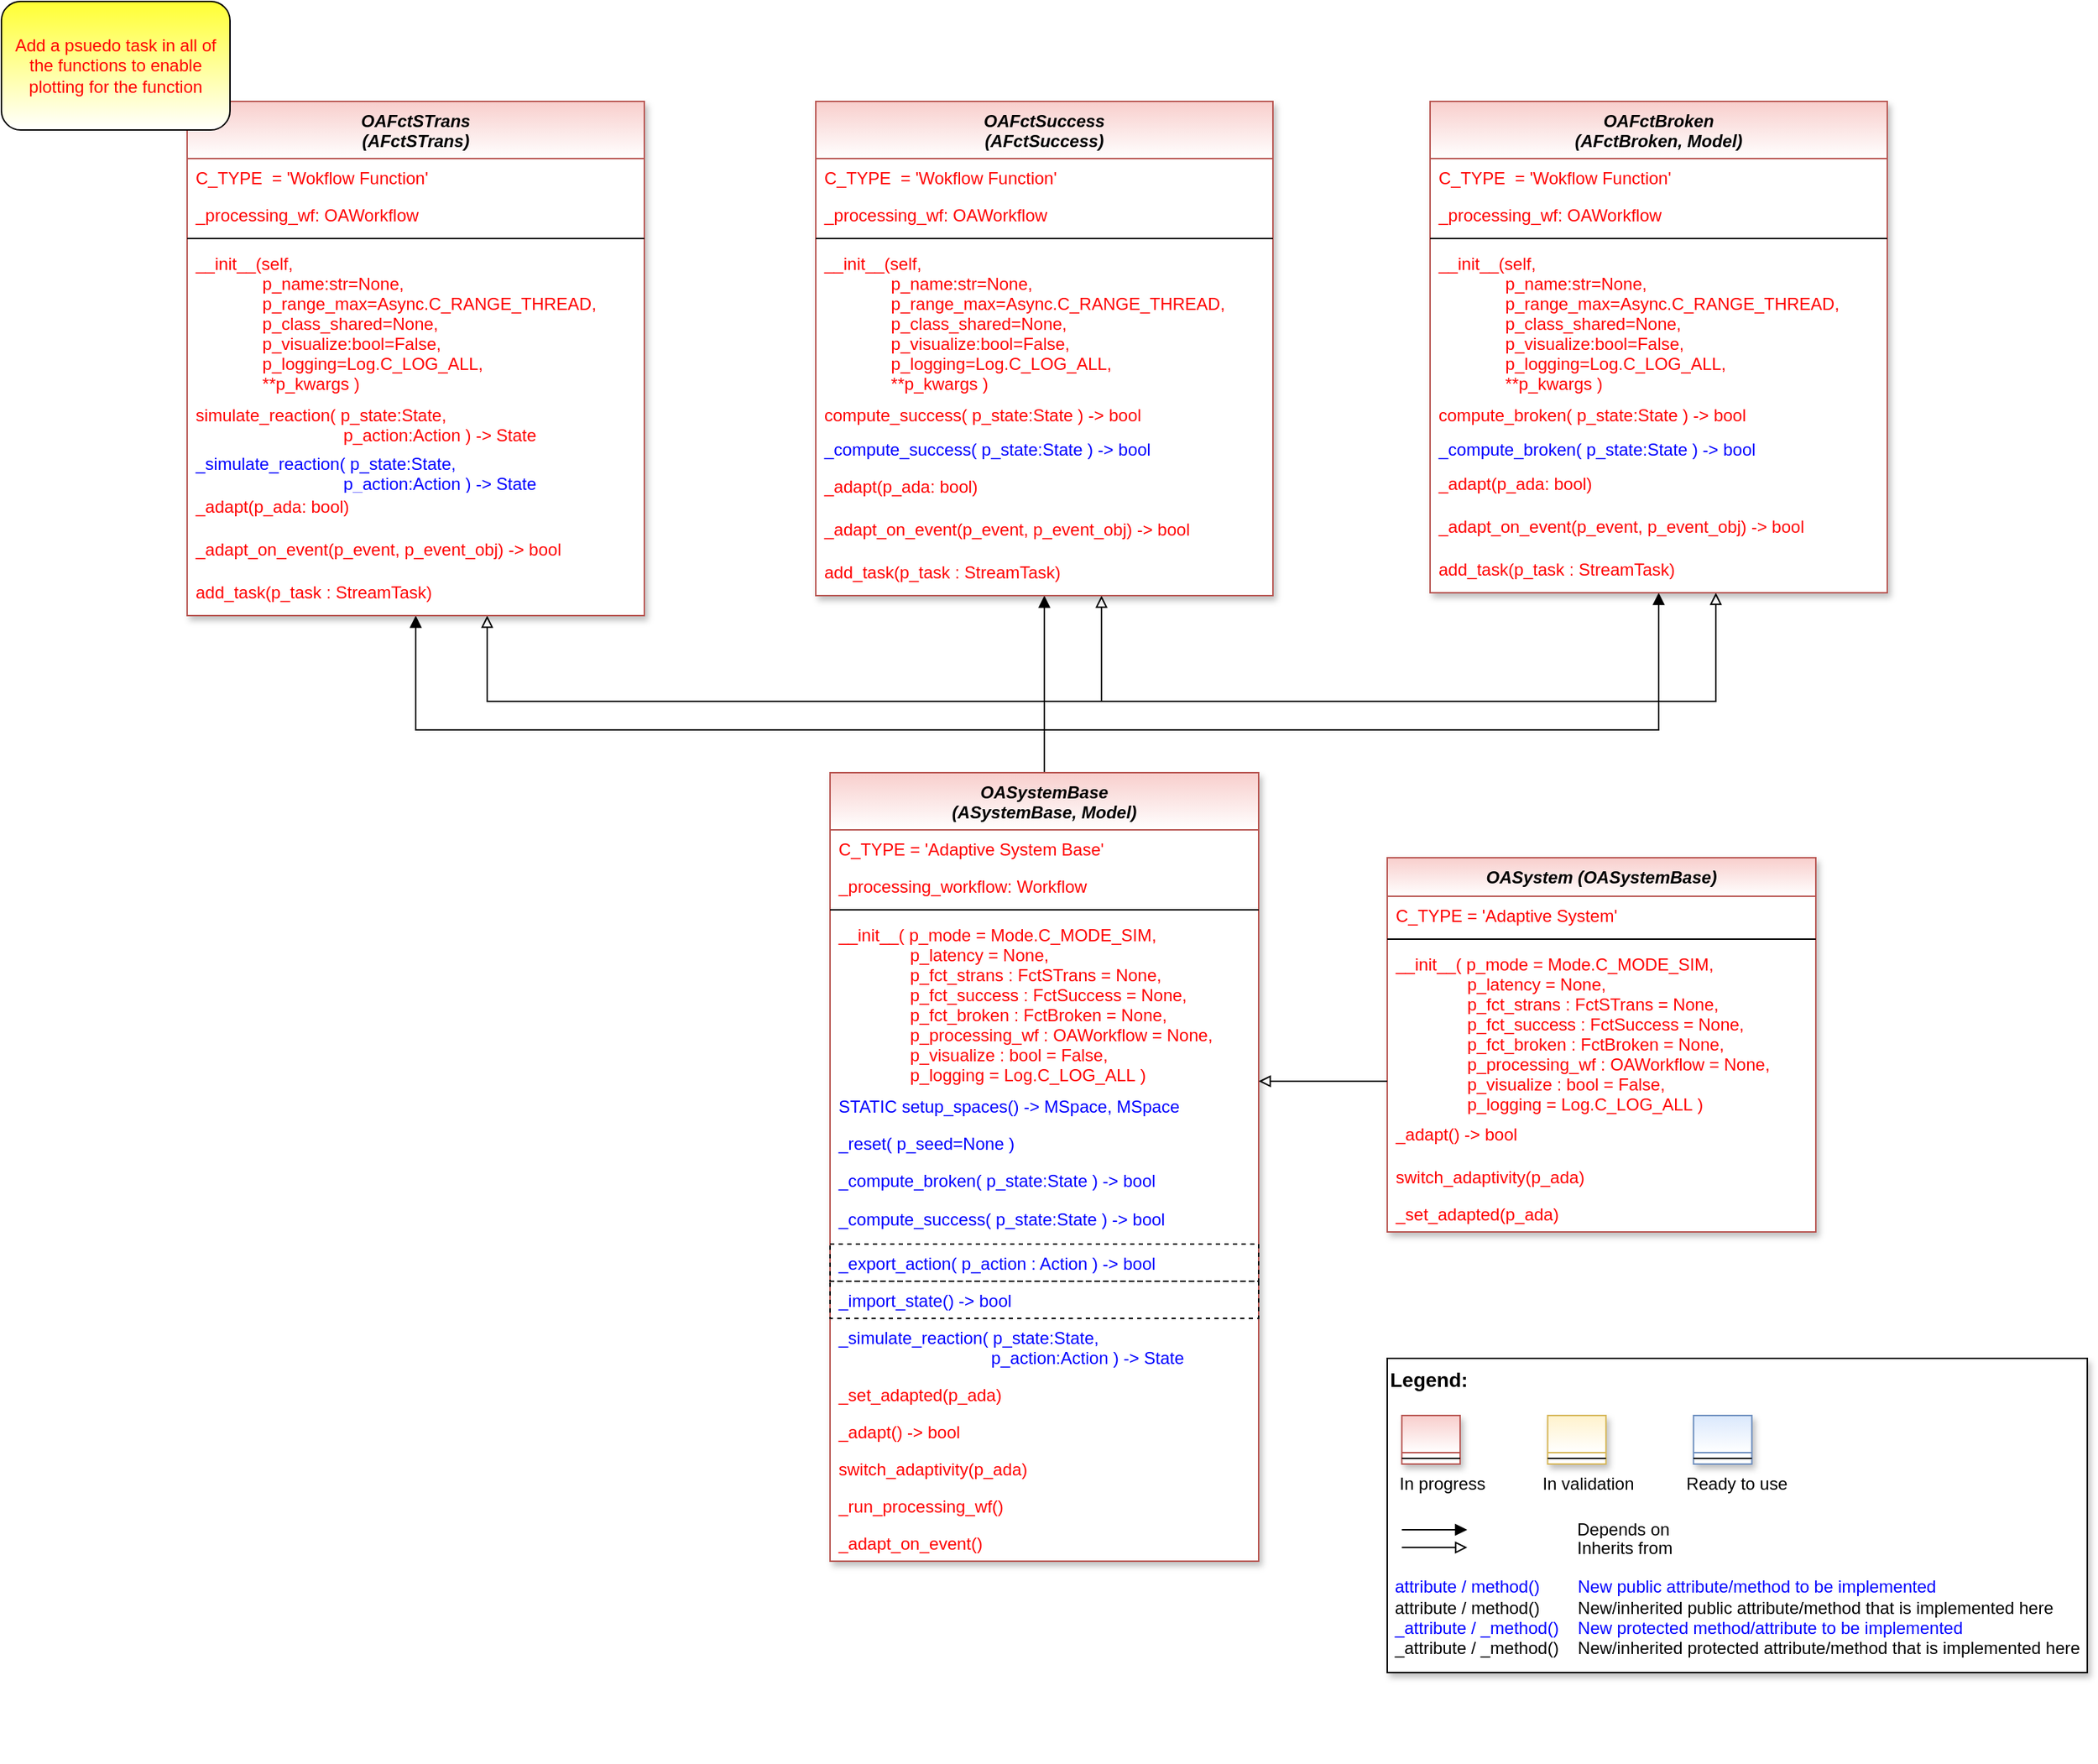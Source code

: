 <mxfile version="20.2.3" type="device"><diagram id="Zi733rjNOypD8WlfXJ94" name="Page-1"><mxGraphModel dx="716" dy="442" grid="1" gridSize="10" guides="1" tooltips="1" connect="1" arrows="1" fold="1" page="1" pageScale="1" pageWidth="3300" pageHeight="4681" math="0" shadow="0"><root><mxCell id="0"/><mxCell id="1" parent="0"/><mxCell id="3nKmEHBkhuEQzgphiRRS-62" style="edgeStyle=orthogonalEdgeStyle;rounded=0;orthogonalLoop=1;jettySize=auto;html=1;endArrow=block;endFill=1;" parent="1" source="3nKmEHBkhuEQzgphiRRS-1" target="3nKmEHBkhuEQzgphiRRS-30" edge="1"><mxGeometry relative="1" as="geometry"><Array as="points"><mxPoint x="1040" y="1160"/><mxPoint x="600" y="1160"/></Array></mxGeometry></mxCell><mxCell id="3nKmEHBkhuEQzgphiRRS-64" style="edgeStyle=orthogonalEdgeStyle;rounded=0;orthogonalLoop=1;jettySize=auto;html=1;endArrow=block;endFill=1;" parent="1" source="3nKmEHBkhuEQzgphiRRS-1" target="3nKmEHBkhuEQzgphiRRS-37" edge="1"><mxGeometry relative="1" as="geometry"/></mxCell><mxCell id="3nKmEHBkhuEQzgphiRRS-65" style="edgeStyle=orthogonalEdgeStyle;rounded=0;orthogonalLoop=1;jettySize=auto;html=1;endArrow=block;endFill=1;" parent="1" source="3nKmEHBkhuEQzgphiRRS-1" target="3nKmEHBkhuEQzgphiRRS-44" edge="1"><mxGeometry relative="1" as="geometry"><Array as="points"><mxPoint x="1040" y="1160"/><mxPoint x="1470" y="1160"/></Array></mxGeometry></mxCell><mxCell id="3nKmEHBkhuEQzgphiRRS-73" style="edgeStyle=orthogonalEdgeStyle;rounded=0;orthogonalLoop=1;jettySize=auto;html=1;fontColor=#FF0000;endArrow=block;endFill=0;" parent="1" source="3nKmEHBkhuEQzgphiRRS-1" target="3nKmEHBkhuEQzgphiRRS-30" edge="1"><mxGeometry relative="1" as="geometry"><Array as="points"><mxPoint x="1040" y="1140"/><mxPoint x="650" y="1140"/></Array></mxGeometry></mxCell><mxCell id="3nKmEHBkhuEQzgphiRRS-74" style="edgeStyle=orthogonalEdgeStyle;rounded=0;orthogonalLoop=1;jettySize=auto;html=1;fontColor=#FF0000;endArrow=block;endFill=0;exitX=0.5;exitY=0;exitDx=0;exitDy=0;" parent="1" source="3nKmEHBkhuEQzgphiRRS-1" target="3nKmEHBkhuEQzgphiRRS-37" edge="1"><mxGeometry relative="1" as="geometry"><Array as="points"><mxPoint x="1040" y="1140"/><mxPoint x="1080" y="1140"/></Array></mxGeometry></mxCell><mxCell id="3nKmEHBkhuEQzgphiRRS-75" style="edgeStyle=orthogonalEdgeStyle;rounded=0;orthogonalLoop=1;jettySize=auto;html=1;fontColor=#FF0000;endArrow=block;endFill=0;" parent="1" source="3nKmEHBkhuEQzgphiRRS-1" target="3nKmEHBkhuEQzgphiRRS-44" edge="1"><mxGeometry relative="1" as="geometry"><Array as="points"><mxPoint x="1040" y="1140"/><mxPoint x="1510" y="1140"/></Array></mxGeometry></mxCell><mxCell id="3nKmEHBkhuEQzgphiRRS-1" value="OASystemBase&#10;(ASystemBase, Model)" style="swimlane;fontStyle=3;align=center;verticalAlign=top;childLayout=stackLayout;horizontal=1;startSize=40;horizontalStack=0;resizeParent=1;resizeLast=0;collapsible=1;marginBottom=0;rounded=0;shadow=1;strokeWidth=1;fillColor=#f8cecc;strokeColor=#b85450;swimlaneFillColor=#ffffff;gradientColor=#FFFFFF;" parent="1" vertex="1"><mxGeometry x="890" y="1190" width="300" height="552" as="geometry"><mxRectangle x="230" y="140" width="160" height="26" as="alternateBounds"/></mxGeometry></mxCell><mxCell id="3nKmEHBkhuEQzgphiRRS-2" value="C_TYPE = 'Adaptive System Base'" style="text;align=left;verticalAlign=top;spacingLeft=4;spacingRight=4;overflow=hidden;rotatable=0;points=[[0,0.5],[1,0.5]];portConstraint=eastwest;fontColor=#FF0000;" parent="3nKmEHBkhuEQzgphiRRS-1" vertex="1"><mxGeometry y="40" width="300" height="26" as="geometry"/></mxCell><mxCell id="3nKmEHBkhuEQzgphiRRS-27" value="_processing_workflow: Workflow" style="text;align=left;verticalAlign=top;spacingLeft=4;spacingRight=4;overflow=hidden;rotatable=0;points=[[0,0.5],[1,0.5]];portConstraint=eastwest;fontColor=#FF0000;" parent="3nKmEHBkhuEQzgphiRRS-1" vertex="1"><mxGeometry y="66" width="300" height="26" as="geometry"/></mxCell><mxCell id="3nKmEHBkhuEQzgphiRRS-3" value="" style="line;html=1;strokeWidth=1;align=left;verticalAlign=middle;spacingTop=-1;spacingLeft=3;spacingRight=3;rotatable=0;labelPosition=right;points=[];portConstraint=eastwest;" parent="3nKmEHBkhuEQzgphiRRS-1" vertex="1"><mxGeometry y="92" width="300" height="8" as="geometry"/></mxCell><mxCell id="3nKmEHBkhuEQzgphiRRS-4" value="__init__( p_mode = Mode.C_MODE_SIM,&#10;               p_latency = None, &#10;               p_fct_strans : FctSTrans = None,&#10;               p_fct_success : FctSuccess = None,&#10;               p_fct_broken : FctBroken = None,&#10;               p_processing_wf : OAWorkflow = None,&#10;               p_visualize : bool = False,&#10;               p_logging = Log.C_LOG_ALL )" style="text;align=left;verticalAlign=top;spacingLeft=4;spacingRight=4;overflow=hidden;rotatable=0;points=[[0,0.5],[1,0.5]];portConstraint=eastwest;fontColor=#FF0000;" parent="3nKmEHBkhuEQzgphiRRS-1" vertex="1"><mxGeometry y="100" width="300" height="120" as="geometry"/></mxCell><mxCell id="3nKmEHBkhuEQzgphiRRS-5" value="STATIC setup_spaces() -&gt; MSpace, MSpace" style="text;align=left;verticalAlign=top;spacingLeft=4;spacingRight=4;overflow=hidden;rotatable=0;points=[[0,0.5],[1,0.5]];portConstraint=eastwest;fontColor=#0000FF;" parent="3nKmEHBkhuEQzgphiRRS-1" vertex="1"><mxGeometry y="220" width="300" height="26" as="geometry"/></mxCell><mxCell id="3nKmEHBkhuEQzgphiRRS-6" value="_reset( p_seed=None )" style="text;align=left;verticalAlign=top;spacingLeft=4;spacingRight=4;overflow=hidden;rotatable=0;points=[[0,0.5],[1,0.5]];portConstraint=eastwest;fontColor=#0000FF;" parent="3nKmEHBkhuEQzgphiRRS-1" vertex="1"><mxGeometry y="246" width="300" height="26" as="geometry"/></mxCell><mxCell id="3nKmEHBkhuEQzgphiRRS-7" value="_compute_broken( p_state:State ) -&gt; bool" style="text;align=left;verticalAlign=top;spacingLeft=4;spacingRight=4;overflow=hidden;rotatable=0;points=[[0,0.5],[1,0.5]];portConstraint=eastwest;fontColor=#0000FF;" parent="3nKmEHBkhuEQzgphiRRS-1" vertex="1"><mxGeometry y="272" width="300" height="27" as="geometry"/></mxCell><mxCell id="3nKmEHBkhuEQzgphiRRS-8" value="_compute_success( p_state:State ) -&gt; bool" style="text;align=left;verticalAlign=top;spacingLeft=4;spacingRight=4;overflow=hidden;rotatable=0;points=[[0,0.5],[1,0.5]];portConstraint=eastwest;fontColor=#0000FF;" parent="3nKmEHBkhuEQzgphiRRS-1" vertex="1"><mxGeometry y="299" width="300" height="31" as="geometry"/></mxCell><mxCell id="3nKmEHBkhuEQzgphiRRS-9" value="_export_action( p_action : Action ) -&gt; bool" style="text;align=left;verticalAlign=top;spacingLeft=4;spacingRight=4;overflow=hidden;rotatable=0;points=[[0,0.5],[1,0.5]];portConstraint=eastwest;fontColor=#0000FF;strokeColor=default;dashed=1;" parent="3nKmEHBkhuEQzgphiRRS-1" vertex="1"><mxGeometry y="330" width="300" height="26" as="geometry"/></mxCell><mxCell id="3nKmEHBkhuEQzgphiRRS-10" value="_import_state() -&gt; bool" style="text;align=left;verticalAlign=top;spacingLeft=4;spacingRight=4;overflow=hidden;rotatable=0;points=[[0,0.5],[1,0.5]];portConstraint=eastwest;fontColor=#0000FF;strokeColor=default;dashed=1;" parent="3nKmEHBkhuEQzgphiRRS-1" vertex="1"><mxGeometry y="356" width="300" height="26" as="geometry"/></mxCell><mxCell id="3nKmEHBkhuEQzgphiRRS-11" value="_simulate_reaction( p_state:State, &#10;                                p_action:Action ) -&gt; State" style="text;align=left;verticalAlign=top;spacingLeft=4;spacingRight=4;overflow=hidden;rotatable=0;points=[[0,0.5],[1,0.5]];portConstraint=eastwest;fontColor=#0000FF;" parent="3nKmEHBkhuEQzgphiRRS-1" vertex="1"><mxGeometry y="382" width="300" height="40" as="geometry"/></mxCell><mxCell id="3nKmEHBkhuEQzgphiRRS-12" value="_set_adapted(p_ada)" style="text;align=left;verticalAlign=top;spacingLeft=4;spacingRight=4;overflow=hidden;rotatable=0;points=[[0,0.5],[1,0.5]];portConstraint=eastwest;fontColor=#FF0000;" parent="3nKmEHBkhuEQzgphiRRS-1" vertex="1"><mxGeometry y="422" width="300" height="26" as="geometry"/></mxCell><mxCell id="3nKmEHBkhuEQzgphiRRS-13" value="_adapt() -&gt; bool" style="text;align=left;verticalAlign=top;spacingLeft=4;spacingRight=4;overflow=hidden;rotatable=0;points=[[0,0.5],[1,0.5]];portConstraint=eastwest;fontColor=#FF0000;" parent="3nKmEHBkhuEQzgphiRRS-1" vertex="1"><mxGeometry y="448" width="300" height="26" as="geometry"/></mxCell><mxCell id="3nKmEHBkhuEQzgphiRRS-14" value="switch_adaptivity(p_ada)" style="text;align=left;verticalAlign=top;spacingLeft=4;spacingRight=4;overflow=hidden;rotatable=0;points=[[0,0.5],[1,0.5]];portConstraint=eastwest;fontColor=#FF0000;" parent="3nKmEHBkhuEQzgphiRRS-1" vertex="1"><mxGeometry y="474" width="300" height="26" as="geometry"/></mxCell><mxCell id="3nKmEHBkhuEQzgphiRRS-28" value="_run_processing_wf()" style="text;align=left;verticalAlign=top;spacingLeft=4;spacingRight=4;overflow=hidden;rotatable=0;points=[[0,0.5],[1,0.5]];portConstraint=eastwest;fontColor=#FF0000;" parent="3nKmEHBkhuEQzgphiRRS-1" vertex="1"><mxGeometry y="500" width="300" height="26" as="geometry"/></mxCell><mxCell id="3nKmEHBkhuEQzgphiRRS-29" value="_adapt_on_event()" style="text;align=left;verticalAlign=top;spacingLeft=4;spacingRight=4;overflow=hidden;rotatable=0;points=[[0,0.5],[1,0.5]];portConstraint=eastwest;fontColor=#FF0000;" parent="3nKmEHBkhuEQzgphiRRS-1" vertex="1"><mxGeometry y="526" width="300" height="26" as="geometry"/></mxCell><mxCell id="3nKmEHBkhuEQzgphiRRS-15" value="OASystem (OASystemBase)" style="swimlane;fontStyle=3;align=center;verticalAlign=top;childLayout=stackLayout;horizontal=1;startSize=27;horizontalStack=0;resizeParent=1;resizeLast=0;collapsible=1;marginBottom=0;rounded=0;shadow=1;strokeWidth=1;fillColor=#f8cecc;strokeColor=#b85450;swimlaneFillColor=#ffffff;gradientColor=#FFFFFF;" parent="1" vertex="1"><mxGeometry x="1280" y="1249.5" width="300" height="262" as="geometry"><mxRectangle x="230" y="140" width="160" height="26" as="alternateBounds"/></mxGeometry></mxCell><mxCell id="3nKmEHBkhuEQzgphiRRS-16" value="C_TYPE = 'Adaptive System'" style="text;align=left;verticalAlign=top;spacingLeft=4;spacingRight=4;overflow=hidden;rotatable=0;points=[[0,0.5],[1,0.5]];portConstraint=eastwest;fontColor=#FF0000;" parent="3nKmEHBkhuEQzgphiRRS-15" vertex="1"><mxGeometry y="27" width="300" height="26" as="geometry"/></mxCell><mxCell id="3nKmEHBkhuEQzgphiRRS-20" value="" style="line;html=1;strokeWidth=1;align=left;verticalAlign=middle;spacingTop=-1;spacingLeft=3;spacingRight=3;rotatable=0;labelPosition=right;points=[];portConstraint=eastwest;" parent="3nKmEHBkhuEQzgphiRRS-15" vertex="1"><mxGeometry y="53" width="300" height="8" as="geometry"/></mxCell><mxCell id="3nKmEHBkhuEQzgphiRRS-21" value="__init__( p_mode = Mode.C_MODE_SIM,&#10;               p_latency = None, &#10;               p_fct_strans : FctSTrans = None,&#10;               p_fct_success : FctSuccess = None,&#10;               p_fct_broken : FctBroken = None,&#10;               p_processing_wf : OAWorkflow = None,&#10;               p_visualize : bool = False,&#10;               p_logging = Log.C_LOG_ALL )" style="text;align=left;verticalAlign=top;spacingLeft=4;spacingRight=4;overflow=hidden;rotatable=0;points=[[0,0.5],[1,0.5]];portConstraint=eastwest;fontColor=#FF0000;" parent="3nKmEHBkhuEQzgphiRRS-15" vertex="1"><mxGeometry y="61" width="300" height="119" as="geometry"/></mxCell><mxCell id="3nKmEHBkhuEQzgphiRRS-22" value="_adapt() -&gt; bool" style="text;align=left;verticalAlign=top;spacingLeft=4;spacingRight=4;overflow=hidden;rotatable=0;points=[[0,0.5],[1,0.5]];portConstraint=eastwest;fontColor=#FF0000;" parent="3nKmEHBkhuEQzgphiRRS-15" vertex="1"><mxGeometry y="180" width="300" height="30" as="geometry"/></mxCell><mxCell id="3nKmEHBkhuEQzgphiRRS-23" value="switch_adaptivity(p_ada)" style="text;align=left;verticalAlign=top;spacingLeft=4;spacingRight=4;overflow=hidden;rotatable=0;points=[[0,0.5],[1,0.5]];portConstraint=eastwest;fontColor=#FF0000;" parent="3nKmEHBkhuEQzgphiRRS-15" vertex="1"><mxGeometry y="210" width="300" height="26" as="geometry"/></mxCell><mxCell id="3nKmEHBkhuEQzgphiRRS-24" value="_set_adapted(p_ada)" style="text;align=left;verticalAlign=top;spacingLeft=4;spacingRight=4;overflow=hidden;rotatable=0;points=[[0,0.5],[1,0.5]];portConstraint=eastwest;fontColor=#FF0000;" parent="3nKmEHBkhuEQzgphiRRS-15" vertex="1"><mxGeometry y="236" width="300" height="26" as="geometry"/></mxCell><mxCell id="3nKmEHBkhuEQzgphiRRS-25" style="edgeStyle=orthogonalEdgeStyle;rounded=0;orthogonalLoop=1;jettySize=auto;html=1;fontColor=default;endArrow=block;endFill=0;" parent="1" source="3nKmEHBkhuEQzgphiRRS-21" target="3nKmEHBkhuEQzgphiRRS-1" edge="1"><mxGeometry relative="1" as="geometry"><Array as="points"><mxPoint x="1220" y="1406"/><mxPoint x="1220" y="1406"/></Array></mxGeometry></mxCell><mxCell id="3nKmEHBkhuEQzgphiRRS-30" value="OAFctSTrans&#10;(AFctSTrans)" style="swimlane;fontStyle=3;align=center;verticalAlign=top;childLayout=stackLayout;horizontal=1;startSize=40;horizontalStack=0;resizeParent=1;resizeLast=0;collapsible=1;marginBottom=0;rounded=0;shadow=1;strokeWidth=1;fillColor=#f8cecc;strokeColor=#b85450;swimlaneFillColor=#ffffff;gradientColor=#FFFFFF;" parent="1" vertex="1"><mxGeometry x="440" y="720" width="320" height="360" as="geometry"><mxRectangle x="230" y="140" width="160" height="26" as="alternateBounds"/></mxGeometry></mxCell><mxCell id="3nKmEHBkhuEQzgphiRRS-31" value="C_TYPE  = 'Wokflow Function'" style="text;align=left;verticalAlign=top;spacingLeft=4;spacingRight=4;overflow=hidden;rotatable=0;points=[[0,0.5],[1,0.5]];portConstraint=eastwest;fontColor=#FF0000;" parent="3nKmEHBkhuEQzgphiRRS-30" vertex="1"><mxGeometry y="40" width="320" height="26" as="geometry"/></mxCell><mxCell id="3nKmEHBkhuEQzgphiRRS-32" value="_processing_wf: OAWorkflow" style="text;align=left;verticalAlign=top;spacingLeft=4;spacingRight=4;overflow=hidden;rotatable=0;points=[[0,0.5],[1,0.5]];portConstraint=eastwest;fontColor=#FF0000;" parent="3nKmEHBkhuEQzgphiRRS-30" vertex="1"><mxGeometry y="66" width="320" height="26" as="geometry"/></mxCell><mxCell id="3nKmEHBkhuEQzgphiRRS-33" value="" style="line;html=1;strokeWidth=1;align=left;verticalAlign=middle;spacingTop=-1;spacingLeft=3;spacingRight=3;rotatable=0;labelPosition=right;points=[];portConstraint=eastwest;" parent="3nKmEHBkhuEQzgphiRRS-30" vertex="1"><mxGeometry y="92" width="320" height="8" as="geometry"/></mxCell><mxCell id="3nKmEHBkhuEQzgphiRRS-34" value="__init__(self, &#10;                            p_name:str=None,&#10;                            p_range_max=Async.C_RANGE_THREAD, &#10;                            p_class_shared=None, &#10;                            p_visualize:bool=False,&#10;                            p_logging=Log.C_LOG_ALL, &#10;                            **p_kwargs )" style="text;align=left;verticalAlign=top;spacingLeft=4;spacingRight=4;overflow=hidden;rotatable=0;points=[[0,0.5],[1,0.5]];portConstraint=eastwest;fontColor=#FF0000;" parent="3nKmEHBkhuEQzgphiRRS-30" vertex="1"><mxGeometry y="100" width="320" height="106" as="geometry"/></mxCell><mxCell id="3nKmEHBkhuEQzgphiRRS-35" value="simulate_reaction( p_state:State,&#10;                               p_action:Action ) -&gt; State" style="text;align=left;verticalAlign=top;spacingLeft=4;spacingRight=4;overflow=hidden;rotatable=0;points=[[0,0.5],[1,0.5]];portConstraint=eastwest;fontColor=#FF0000;" parent="3nKmEHBkhuEQzgphiRRS-30" vertex="1"><mxGeometry y="206" width="320" height="34" as="geometry"/></mxCell><mxCell id="3nKmEHBkhuEQzgphiRRS-36" value="_simulate_reaction( p_state:State,&#10;                               p_action:Action ) -&gt; State" style="text;align=left;verticalAlign=top;spacingLeft=4;spacingRight=4;overflow=hidden;rotatable=0;points=[[0,0.5],[1,0.5]];portConstraint=eastwest;fontColor=#0000FF;" parent="3nKmEHBkhuEQzgphiRRS-30" vertex="1"><mxGeometry y="240" width="320" height="30" as="geometry"/></mxCell><mxCell id="3nKmEHBkhuEQzgphiRRS-66" value="_adapt(p_ada: bool)" style="text;align=left;verticalAlign=top;spacingLeft=4;spacingRight=4;overflow=hidden;rotatable=0;points=[[0,0.5],[1,0.5]];portConstraint=eastwest;fontColor=#FF0000;" parent="3nKmEHBkhuEQzgphiRRS-30" vertex="1"><mxGeometry y="270" width="320" height="30" as="geometry"/></mxCell><mxCell id="3nKmEHBkhuEQzgphiRRS-67" value="_adapt_on_event(p_event, p_event_obj) -&gt; bool" style="text;align=left;verticalAlign=top;spacingLeft=4;spacingRight=4;overflow=hidden;rotatable=0;points=[[0,0.5],[1,0.5]];portConstraint=eastwest;fontColor=#FF0000;" parent="3nKmEHBkhuEQzgphiRRS-30" vertex="1"><mxGeometry y="300" width="320" height="30" as="geometry"/></mxCell><mxCell id="3nKmEHBkhuEQzgphiRRS-77" value="add_task(p_task : StreamTask)" style="text;align=left;verticalAlign=top;spacingLeft=4;spacingRight=4;overflow=hidden;rotatable=0;points=[[0,0.5],[1,0.5]];portConstraint=eastwest;fontColor=#FF0000;" parent="3nKmEHBkhuEQzgphiRRS-30" vertex="1"><mxGeometry y="330" width="320" height="30" as="geometry"/></mxCell><mxCell id="3nKmEHBkhuEQzgphiRRS-37" value="OAFctSuccess&#10;(AFctSuccess)" style="swimlane;fontStyle=3;align=center;verticalAlign=top;childLayout=stackLayout;horizontal=1;startSize=40;horizontalStack=0;resizeParent=1;resizeLast=0;collapsible=1;marginBottom=0;rounded=0;shadow=1;strokeWidth=1;fillColor=#f8cecc;strokeColor=#b85450;swimlaneFillColor=#ffffff;gradientColor=#FFFFFF;" parent="1" vertex="1"><mxGeometry x="880" y="720" width="320" height="346" as="geometry"><mxRectangle x="230" y="140" width="160" height="26" as="alternateBounds"/></mxGeometry></mxCell><mxCell id="3nKmEHBkhuEQzgphiRRS-38" value="C_TYPE  = 'Wokflow Function'" style="text;align=left;verticalAlign=top;spacingLeft=4;spacingRight=4;overflow=hidden;rotatable=0;points=[[0,0.5],[1,0.5]];portConstraint=eastwest;fontColor=#FF0000;" parent="3nKmEHBkhuEQzgphiRRS-37" vertex="1"><mxGeometry y="40" width="320" height="26" as="geometry"/></mxCell><mxCell id="3nKmEHBkhuEQzgphiRRS-39" value="_processing_wf: OAWorkflow" style="text;align=left;verticalAlign=top;spacingLeft=4;spacingRight=4;overflow=hidden;rotatable=0;points=[[0,0.5],[1,0.5]];portConstraint=eastwest;fontColor=#FF0000;" parent="3nKmEHBkhuEQzgphiRRS-37" vertex="1"><mxGeometry y="66" width="320" height="26" as="geometry"/></mxCell><mxCell id="3nKmEHBkhuEQzgphiRRS-40" value="" style="line;html=1;strokeWidth=1;align=left;verticalAlign=middle;spacingTop=-1;spacingLeft=3;spacingRight=3;rotatable=0;labelPosition=right;points=[];portConstraint=eastwest;" parent="3nKmEHBkhuEQzgphiRRS-37" vertex="1"><mxGeometry y="92" width="320" height="8" as="geometry"/></mxCell><mxCell id="3nKmEHBkhuEQzgphiRRS-41" value="__init__(self, &#10;                            p_name:str=None,&#10;                            p_range_max=Async.C_RANGE_THREAD, &#10;                            p_class_shared=None, &#10;                            p_visualize:bool=False,&#10;                            p_logging=Log.C_LOG_ALL, &#10;                            **p_kwargs )" style="text;align=left;verticalAlign=top;spacingLeft=4;spacingRight=4;overflow=hidden;rotatable=0;points=[[0,0.5],[1,0.5]];portConstraint=eastwest;fontColor=#FF0000;" parent="3nKmEHBkhuEQzgphiRRS-37" vertex="1"><mxGeometry y="100" width="320" height="106" as="geometry"/></mxCell><mxCell id="3nKmEHBkhuEQzgphiRRS-42" value="compute_success( p_state:State ) -&gt; bool" style="text;align=left;verticalAlign=top;spacingLeft=4;spacingRight=4;overflow=hidden;rotatable=0;points=[[0,0.5],[1,0.5]];portConstraint=eastwest;fontColor=#FF0000;" parent="3nKmEHBkhuEQzgphiRRS-37" vertex="1"><mxGeometry y="206" width="320" height="24" as="geometry"/></mxCell><mxCell id="3nKmEHBkhuEQzgphiRRS-43" value="_compute_success( p_state:State ) -&gt; bool" style="text;align=left;verticalAlign=top;spacingLeft=4;spacingRight=4;overflow=hidden;rotatable=0;points=[[0,0.5],[1,0.5]];portConstraint=eastwest;fontColor=#0000FF;" parent="3nKmEHBkhuEQzgphiRRS-37" vertex="1"><mxGeometry y="230" width="320" height="26" as="geometry"/></mxCell><mxCell id="3nKmEHBkhuEQzgphiRRS-68" value="_adapt(p_ada: bool)" style="text;align=left;verticalAlign=top;spacingLeft=4;spacingRight=4;overflow=hidden;rotatable=0;points=[[0,0.5],[1,0.5]];portConstraint=eastwest;fontColor=#FF0000;" parent="3nKmEHBkhuEQzgphiRRS-37" vertex="1"><mxGeometry y="256" width="320" height="30" as="geometry"/></mxCell><mxCell id="3nKmEHBkhuEQzgphiRRS-69" value="_adapt_on_event(p_event, p_event_obj) -&gt; bool" style="text;align=left;verticalAlign=top;spacingLeft=4;spacingRight=4;overflow=hidden;rotatable=0;points=[[0,0.5],[1,0.5]];portConstraint=eastwest;fontColor=#FF0000;" parent="3nKmEHBkhuEQzgphiRRS-37" vertex="1"><mxGeometry y="286" width="320" height="30" as="geometry"/></mxCell><mxCell id="3nKmEHBkhuEQzgphiRRS-78" value="add_task(p_task : StreamTask)" style="text;align=left;verticalAlign=top;spacingLeft=4;spacingRight=4;overflow=hidden;rotatable=0;points=[[0,0.5],[1,0.5]];portConstraint=eastwest;fontColor=#FF0000;" parent="3nKmEHBkhuEQzgphiRRS-37" vertex="1"><mxGeometry y="316" width="320" height="30" as="geometry"/></mxCell><mxCell id="3nKmEHBkhuEQzgphiRRS-44" value="OAFctBroken&#10;(AFctBroken, Model)" style="swimlane;fontStyle=3;align=center;verticalAlign=top;childLayout=stackLayout;horizontal=1;startSize=40;horizontalStack=0;resizeParent=1;resizeLast=0;collapsible=1;marginBottom=0;rounded=0;shadow=1;strokeWidth=1;fillColor=#f8cecc;strokeColor=#b85450;swimlaneFillColor=#ffffff;gradientColor=#FFFFFF;" parent="1" vertex="1"><mxGeometry x="1310" y="720" width="320" height="344" as="geometry"><mxRectangle x="230" y="140" width="160" height="26" as="alternateBounds"/></mxGeometry></mxCell><mxCell id="3nKmEHBkhuEQzgphiRRS-45" value="C_TYPE  = 'Wokflow Function'" style="text;align=left;verticalAlign=top;spacingLeft=4;spacingRight=4;overflow=hidden;rotatable=0;points=[[0,0.5],[1,0.5]];portConstraint=eastwest;fontColor=#FF0000;" parent="3nKmEHBkhuEQzgphiRRS-44" vertex="1"><mxGeometry y="40" width="320" height="26" as="geometry"/></mxCell><mxCell id="3nKmEHBkhuEQzgphiRRS-46" value="_processing_wf: OAWorkflow" style="text;align=left;verticalAlign=top;spacingLeft=4;spacingRight=4;overflow=hidden;rotatable=0;points=[[0,0.5],[1,0.5]];portConstraint=eastwest;fontColor=#FF0000;" parent="3nKmEHBkhuEQzgphiRRS-44" vertex="1"><mxGeometry y="66" width="320" height="26" as="geometry"/></mxCell><mxCell id="3nKmEHBkhuEQzgphiRRS-47" value="" style="line;html=1;strokeWidth=1;align=left;verticalAlign=middle;spacingTop=-1;spacingLeft=3;spacingRight=3;rotatable=0;labelPosition=right;points=[];portConstraint=eastwest;" parent="3nKmEHBkhuEQzgphiRRS-44" vertex="1"><mxGeometry y="92" width="320" height="8" as="geometry"/></mxCell><mxCell id="3nKmEHBkhuEQzgphiRRS-48" value="__init__(self, &#10;              p_name:str=None,&#10;              p_range_max=Async.C_RANGE_THREAD,&#10;              p_class_shared=None,&#10;              p_visualize:bool=False,&#10;              p_logging=Log.C_LOG_ALL,&#10;              **p_kwargs )" style="text;align=left;verticalAlign=top;spacingLeft=4;spacingRight=4;overflow=hidden;rotatable=0;points=[[0,0.5],[1,0.5]];portConstraint=eastwest;fontColor=#FF0000;" parent="3nKmEHBkhuEQzgphiRRS-44" vertex="1"><mxGeometry y="100" width="320" height="106" as="geometry"/></mxCell><mxCell id="3nKmEHBkhuEQzgphiRRS-49" value="compute_broken( p_state:State ) -&gt; bool" style="text;align=left;verticalAlign=top;spacingLeft=4;spacingRight=4;overflow=hidden;rotatable=0;points=[[0,0.5],[1,0.5]];portConstraint=eastwest;fontColor=#FF0000;" parent="3nKmEHBkhuEQzgphiRRS-44" vertex="1"><mxGeometry y="206" width="320" height="24" as="geometry"/></mxCell><mxCell id="3nKmEHBkhuEQzgphiRRS-50" value="_compute_broken( p_state:State ) -&gt; bool" style="text;align=left;verticalAlign=top;spacingLeft=4;spacingRight=4;overflow=hidden;rotatable=0;points=[[0,0.5],[1,0.5]];portConstraint=eastwest;fontColor=#0000FF;" parent="3nKmEHBkhuEQzgphiRRS-44" vertex="1"><mxGeometry y="230" width="320" height="24" as="geometry"/></mxCell><mxCell id="3nKmEHBkhuEQzgphiRRS-71" value="_adapt(p_ada: bool)" style="text;align=left;verticalAlign=top;spacingLeft=4;spacingRight=4;overflow=hidden;rotatable=0;points=[[0,0.5],[1,0.5]];portConstraint=eastwest;fontColor=#FF0000;" parent="3nKmEHBkhuEQzgphiRRS-44" vertex="1"><mxGeometry y="254" width="320" height="30" as="geometry"/></mxCell><mxCell id="3nKmEHBkhuEQzgphiRRS-76" value="_adapt_on_event(p_event, p_event_obj) -&gt; bool" style="text;align=left;verticalAlign=top;spacingLeft=4;spacingRight=4;overflow=hidden;rotatable=0;points=[[0,0.5],[1,0.5]];portConstraint=eastwest;fontColor=#FF0000;" parent="3nKmEHBkhuEQzgphiRRS-44" vertex="1"><mxGeometry y="284" width="320" height="30" as="geometry"/></mxCell><mxCell id="3nKmEHBkhuEQzgphiRRS-79" value="add_task(p_task : StreamTask)" style="text;align=left;verticalAlign=top;spacingLeft=4;spacingRight=4;overflow=hidden;rotatable=0;points=[[0,0.5],[1,0.5]];portConstraint=eastwest;fontColor=#FF0000;" parent="3nKmEHBkhuEQzgphiRRS-44" vertex="1"><mxGeometry y="314" width="320" height="30" as="geometry"/></mxCell><mxCell id="3nKmEHBkhuEQzgphiRRS-52" value="" style="group" parent="1" vertex="1" connectable="0"><mxGeometry x="1280" y="1600" width="490" height="220" as="geometry"/></mxCell><mxCell id="3nKmEHBkhuEQzgphiRRS-53" value="&lt;font color=&quot;#000000&quot; size=&quot;1&quot;&gt;&lt;b style=&quot;font-size: 14px&quot;&gt;Legend:&lt;br&gt;&lt;/b&gt;&lt;/font&gt;&lt;br&gt;&lt;br&gt;&lt;br&gt;&lt;font color=&quot;#0000ff&quot; style=&quot;font-size: 6px&quot;&gt;&lt;br&gt;&lt;/font&gt;&lt;span style=&quot;color: rgb(0 , 0 , 0)&quot;&gt;&lt;font style=&quot;font-size: 4px&quot;&gt;&amp;nbsp; &amp;nbsp;&lt;/font&gt;&amp;nbsp;In progress&amp;nbsp; &amp;nbsp; &amp;nbsp; &amp;nbsp; &amp;nbsp; &amp;nbsp; In validation&amp;nbsp; &amp;nbsp; &amp;nbsp; &amp;nbsp; &amp;nbsp; &amp;nbsp;Ready to use&lt;/span&gt;&lt;font color=&quot;#000000&quot;&gt;&amp;nbsp;&lt;br&gt;&lt;/font&gt;&lt;font color=&quot;#0000ff&quot;&gt;&lt;br&gt;&lt;br&gt;&lt;br&gt;&lt;br&gt;&amp;nbsp;attribute / method()&amp;nbsp; &amp;nbsp; &amp;nbsp; &amp;nbsp; New public attribute/method to be implemented&lt;/font&gt;&lt;br&gt;&lt;font color=&quot;#000000&quot;&gt;&amp;nbsp;&lt;/font&gt;&lt;font color=&quot;#000000&quot;&gt;attribute / method()&lt;span&gt;&#9;&lt;/span&gt;&amp;nbsp; &amp;nbsp; &amp;nbsp; &amp;nbsp;New/inherited public attribute/method that is implemented here&lt;br&gt;&lt;/font&gt;&lt;font color=&quot;#0000ff&quot;&gt;&amp;nbsp;_attribute /&amp;nbsp;&lt;/font&gt;&lt;font color=&quot;#0000ff&quot;&gt;_method()&amp;nbsp; &amp;nbsp; New protected method/attribute to be implemented&lt;/font&gt;&lt;br&gt;&lt;font color=&quot;#000000&quot;&gt;&amp;nbsp;_attribute / _method()&amp;nbsp; &amp;nbsp; New/inherited protected attribute/method that is implemented here&lt;br&gt;&lt;/font&gt;&lt;font color=&quot;#000000&quot;&gt;&lt;br&gt;&lt;br&gt;&lt;br&gt;&lt;br&gt;&lt;br&gt;&lt;/font&gt;" style="text;html=1;align=left;verticalAlign=top;whiteSpace=wrap;rounded=0;fontColor=#006600;strokeColor=#000000;shadow=1;fillColor=#ffffff;" parent="3nKmEHBkhuEQzgphiRRS-52" vertex="1"><mxGeometry width="490.0" height="220" as="geometry"/></mxCell><mxCell id="3nKmEHBkhuEQzgphiRRS-54" value="Depends on" style="endArrow=block;html=1;labelPosition=right;verticalLabelPosition=middle;align=left;verticalAlign=middle;endFill=1;fontSize=12;" parent="3nKmEHBkhuEQzgphiRRS-52" edge="1"><mxGeometry x="-1623.125" y="-2180" width="51.042" height="50" as="geometry"><mxPoint x="10.208" y="120.003" as="sourcePoint"/><mxPoint x="55.991" y="120.003" as="targetPoint"/><mxPoint x="98" as="offset"/><Array as="points"><mxPoint x="30.625" y="120"/></Array></mxGeometry></mxCell><mxCell id="3nKmEHBkhuEQzgphiRRS-55" value="Inherits from" style="endArrow=block;html=1;labelPosition=right;verticalLabelPosition=middle;align=left;verticalAlign=middle;endFill=0;fontSize=12;" parent="3nKmEHBkhuEQzgphiRRS-52" edge="1"><mxGeometry x="-1623.125" y="-2180" width="51.042" height="50" as="geometry"><mxPoint x="10.208" y="132.385" as="sourcePoint"/><mxPoint x="55.991" y="132.385" as="targetPoint"/><mxPoint x="98" y="1" as="offset"/></mxGeometry></mxCell><mxCell id="3nKmEHBkhuEQzgphiRRS-56" value="" style="swimlane;fontStyle=3;align=center;verticalAlign=top;childLayout=stackLayout;horizontal=1;startSize=26;horizontalStack=0;resizeParent=1;resizeLast=0;collapsible=1;marginBottom=0;rounded=0;shadow=1;strokeWidth=1;fillColor=#f8cecc;strokeColor=#b85450;gradientColor=#ffffff;swimlaneFillColor=#ffffff;" parent="3nKmEHBkhuEQzgphiRRS-52" vertex="1"><mxGeometry x="10.208" y="40" width="40.833" height="34" as="geometry"><mxRectangle x="230" y="140" width="160" height="26" as="alternateBounds"/></mxGeometry></mxCell><mxCell id="3nKmEHBkhuEQzgphiRRS-57" value="" style="line;html=1;strokeWidth=1;align=left;verticalAlign=middle;spacingTop=-1;spacingLeft=3;spacingRight=3;rotatable=0;labelPosition=right;points=[];portConstraint=eastwest;" parent="3nKmEHBkhuEQzgphiRRS-56" vertex="1"><mxGeometry y="26" width="40.833" height="8" as="geometry"/></mxCell><mxCell id="3nKmEHBkhuEQzgphiRRS-58" value="" style="swimlane;fontStyle=3;align=center;verticalAlign=top;childLayout=stackLayout;horizontal=1;startSize=26;horizontalStack=0;resizeParent=1;resizeLast=0;collapsible=1;marginBottom=0;rounded=0;shadow=1;strokeWidth=1;fillColor=#fff2cc;strokeColor=#d6b656;gradientColor=#ffffff;swimlaneFillColor=#ffffff;" parent="3nKmEHBkhuEQzgphiRRS-52" vertex="1"><mxGeometry x="112.292" y="40" width="40.833" height="34" as="geometry"><mxRectangle x="230" y="140" width="160" height="26" as="alternateBounds"/></mxGeometry></mxCell><mxCell id="3nKmEHBkhuEQzgphiRRS-59" value="" style="line;html=1;strokeWidth=1;align=left;verticalAlign=middle;spacingTop=-1;spacingLeft=3;spacingRight=3;rotatable=0;labelPosition=right;points=[];portConstraint=eastwest;" parent="3nKmEHBkhuEQzgphiRRS-58" vertex="1"><mxGeometry y="26" width="40.833" height="8" as="geometry"/></mxCell><mxCell id="3nKmEHBkhuEQzgphiRRS-60" value="" style="swimlane;fontStyle=3;align=center;verticalAlign=top;childLayout=stackLayout;horizontal=1;startSize=26;horizontalStack=0;resizeParent=1;resizeLast=0;collapsible=1;marginBottom=0;rounded=0;shadow=1;strokeWidth=1;fillColor=#dae8fc;strokeColor=#6c8ebf;gradientColor=#ffffff;swimlaneFillColor=#ffffff;" parent="3nKmEHBkhuEQzgphiRRS-52" vertex="1"><mxGeometry x="214.375" y="40" width="40.833" height="34" as="geometry"><mxRectangle x="230" y="140" width="160" height="26" as="alternateBounds"/></mxGeometry></mxCell><mxCell id="3nKmEHBkhuEQzgphiRRS-61" value="" style="line;html=1;strokeWidth=1;align=left;verticalAlign=middle;spacingTop=-1;spacingLeft=3;spacingRight=3;rotatable=0;labelPosition=right;points=[];portConstraint=eastwest;" parent="3nKmEHBkhuEQzgphiRRS-60" vertex="1"><mxGeometry y="26" width="40.833" height="8" as="geometry"/></mxCell><mxCell id="3nKmEHBkhuEQzgphiRRS-80" value="Add a psuedo task in all of the functions to enable plotting for the function" style="rounded=1;whiteSpace=wrap;html=1;fontColor=#FF0000;gradientColor=#FFFFFF;fillColor=#FFFF33;" parent="1" vertex="1"><mxGeometry x="310" y="650" width="160" height="90" as="geometry"/></mxCell></root></mxGraphModel></diagram></mxfile>